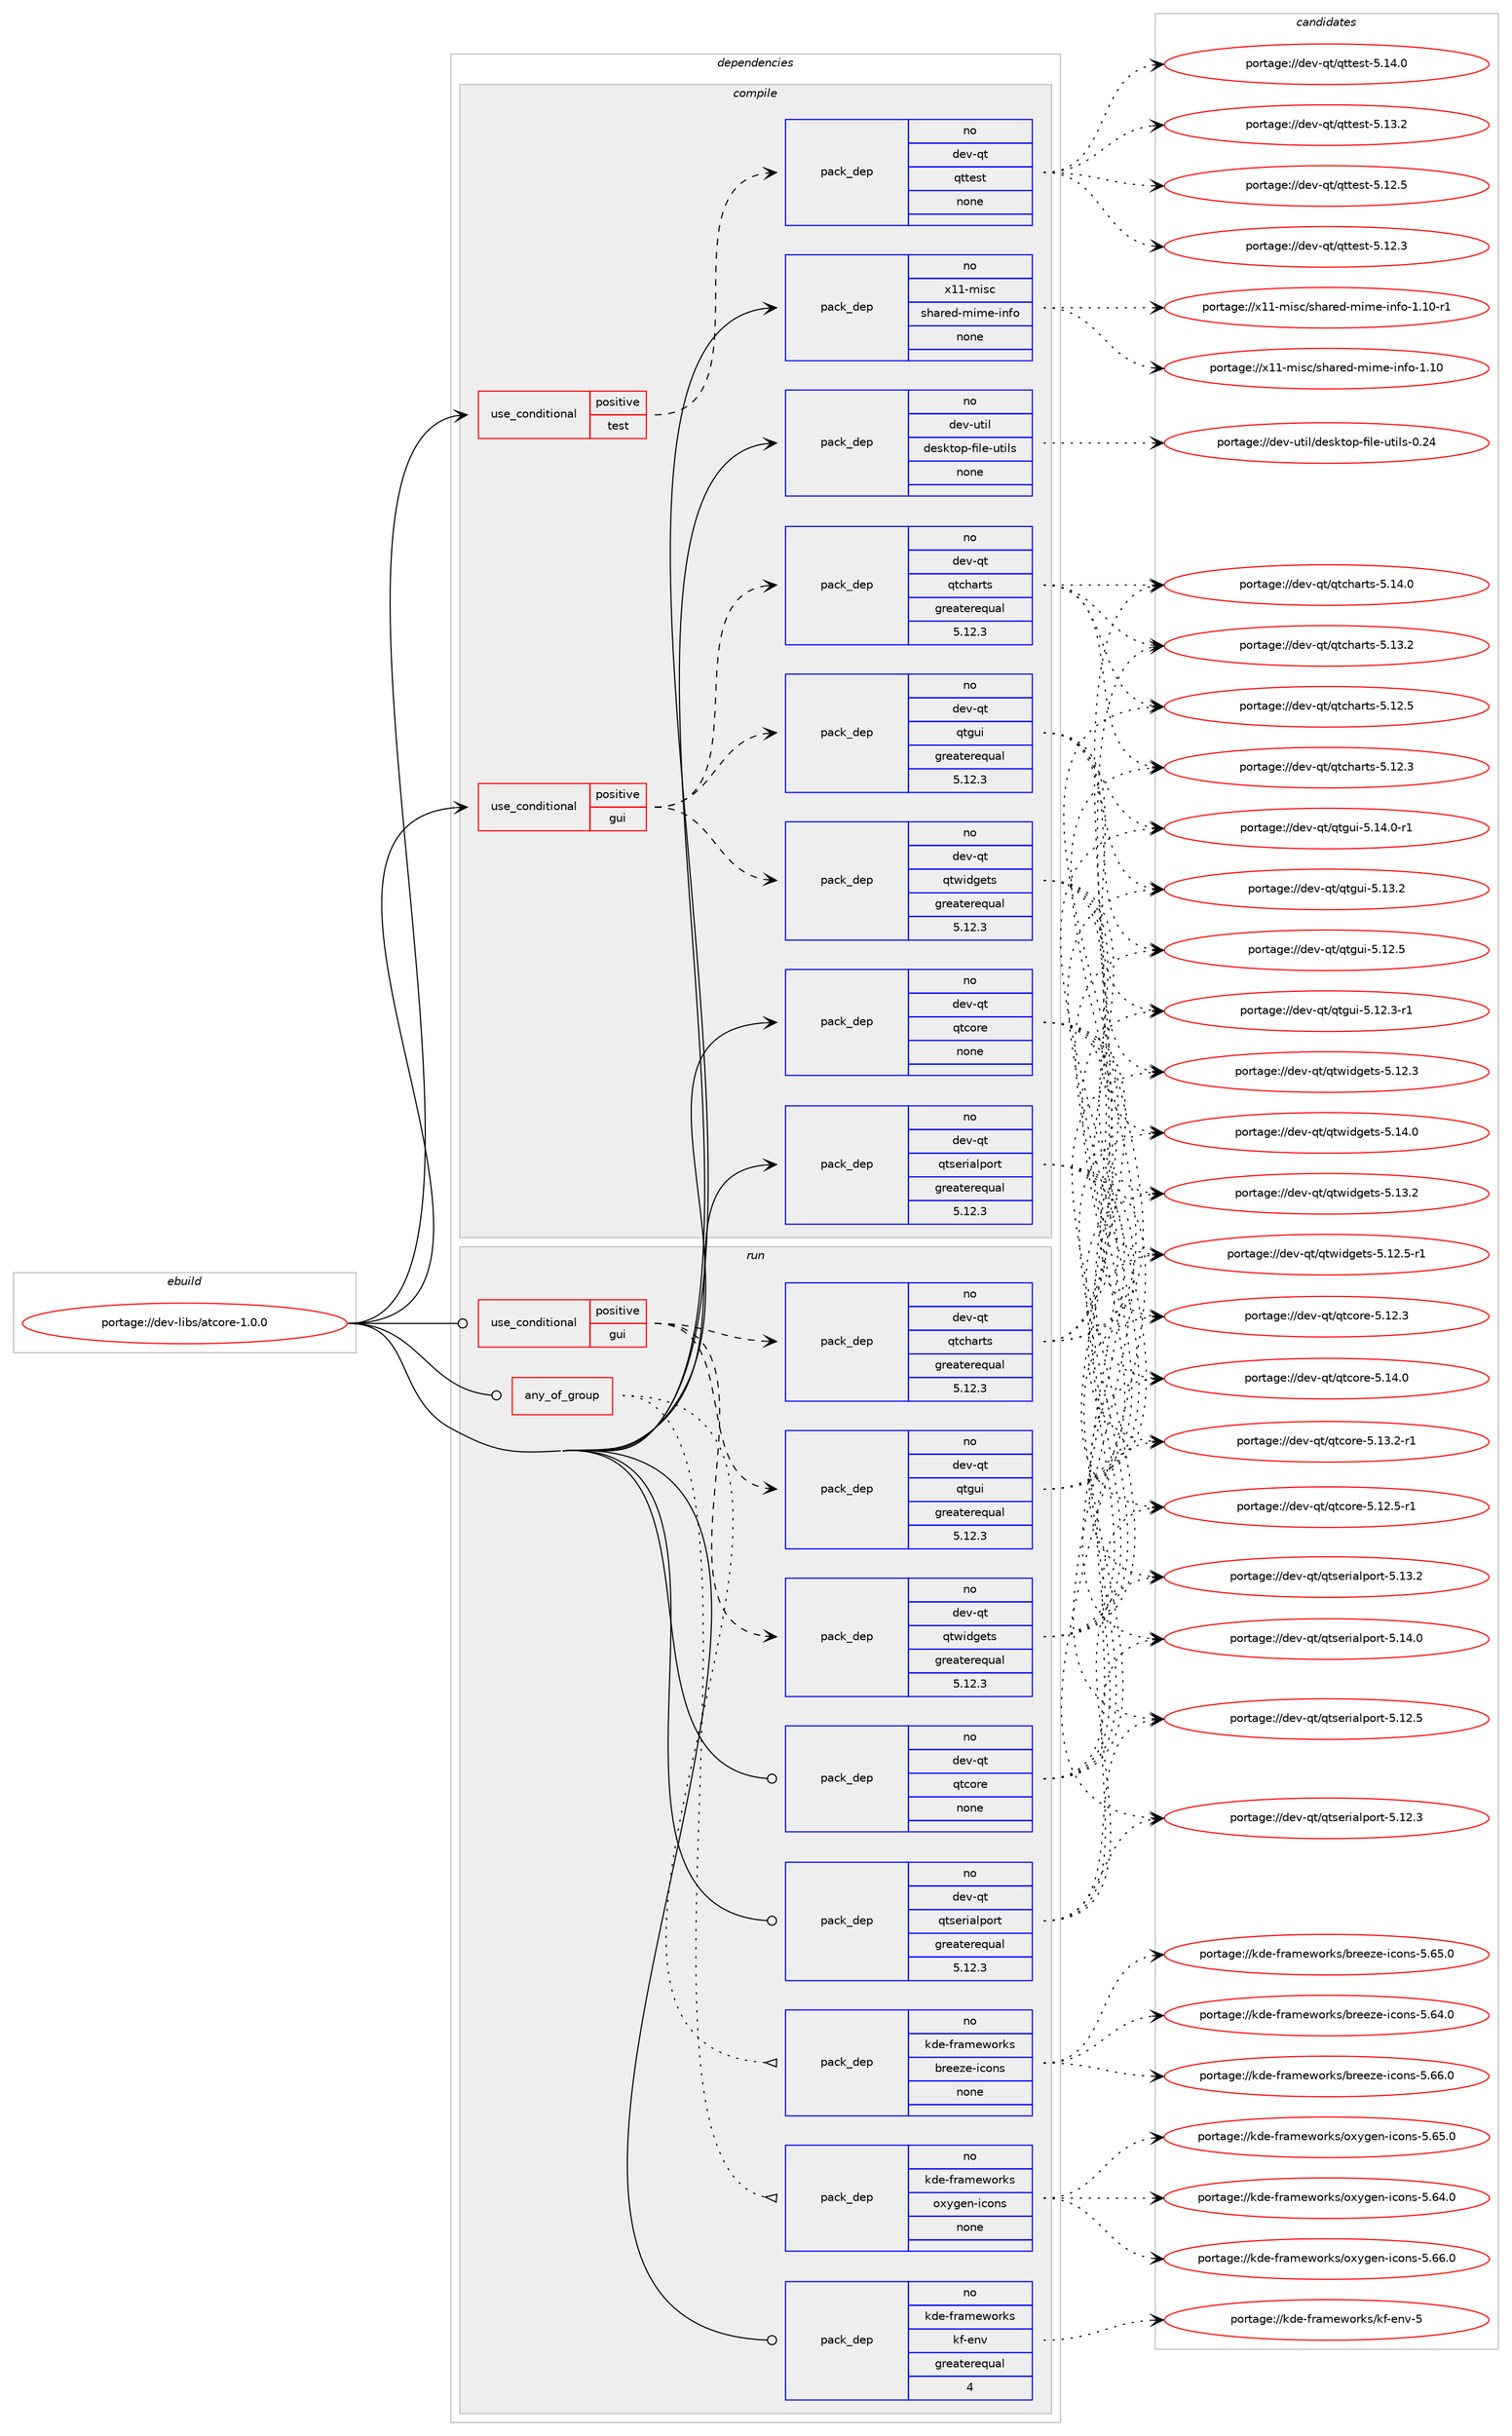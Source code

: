 digraph prolog {

# *************
# Graph options
# *************

newrank=true;
concentrate=true;
compound=true;
graph [rankdir=LR,fontname=Helvetica,fontsize=10,ranksep=1.5];#, ranksep=2.5, nodesep=0.2];
edge  [arrowhead=vee];
node  [fontname=Helvetica,fontsize=10];

# **********
# The ebuild
# **********

subgraph cluster_leftcol {
color=gray;
rank=same;
label=<<i>ebuild</i>>;
id [label="portage://dev-libs/atcore-1.0.0", color=red, width=4, href="../dev-libs/atcore-1.0.0.svg"];
}

# ****************
# The dependencies
# ****************

subgraph cluster_midcol {
color=gray;
label=<<i>dependencies</i>>;
subgraph cluster_compile {
fillcolor="#eeeeee";
style=filled;
label=<<i>compile</i>>;
subgraph cond126297 {
dependency516386 [label=<<TABLE BORDER="0" CELLBORDER="1" CELLSPACING="0" CELLPADDING="4"><TR><TD ROWSPAN="3" CELLPADDING="10">use_conditional</TD></TR><TR><TD>positive</TD></TR><TR><TD>gui</TD></TR></TABLE>>, shape=none, color=red];
subgraph pack384712 {
dependency516387 [label=<<TABLE BORDER="0" CELLBORDER="1" CELLSPACING="0" CELLPADDING="4" WIDTH="220"><TR><TD ROWSPAN="6" CELLPADDING="30">pack_dep</TD></TR><TR><TD WIDTH="110">no</TD></TR><TR><TD>dev-qt</TD></TR><TR><TD>qtcharts</TD></TR><TR><TD>greaterequal</TD></TR><TR><TD>5.12.3</TD></TR></TABLE>>, shape=none, color=blue];
}
dependency516386:e -> dependency516387:w [weight=20,style="dashed",arrowhead="vee"];
subgraph pack384713 {
dependency516388 [label=<<TABLE BORDER="0" CELLBORDER="1" CELLSPACING="0" CELLPADDING="4" WIDTH="220"><TR><TD ROWSPAN="6" CELLPADDING="30">pack_dep</TD></TR><TR><TD WIDTH="110">no</TD></TR><TR><TD>dev-qt</TD></TR><TR><TD>qtgui</TD></TR><TR><TD>greaterequal</TD></TR><TR><TD>5.12.3</TD></TR></TABLE>>, shape=none, color=blue];
}
dependency516386:e -> dependency516388:w [weight=20,style="dashed",arrowhead="vee"];
subgraph pack384714 {
dependency516389 [label=<<TABLE BORDER="0" CELLBORDER="1" CELLSPACING="0" CELLPADDING="4" WIDTH="220"><TR><TD ROWSPAN="6" CELLPADDING="30">pack_dep</TD></TR><TR><TD WIDTH="110">no</TD></TR><TR><TD>dev-qt</TD></TR><TR><TD>qtwidgets</TD></TR><TR><TD>greaterequal</TD></TR><TR><TD>5.12.3</TD></TR></TABLE>>, shape=none, color=blue];
}
dependency516386:e -> dependency516389:w [weight=20,style="dashed",arrowhead="vee"];
}
id:e -> dependency516386:w [weight=20,style="solid",arrowhead="vee"];
subgraph cond126298 {
dependency516390 [label=<<TABLE BORDER="0" CELLBORDER="1" CELLSPACING="0" CELLPADDING="4"><TR><TD ROWSPAN="3" CELLPADDING="10">use_conditional</TD></TR><TR><TD>positive</TD></TR><TR><TD>test</TD></TR></TABLE>>, shape=none, color=red];
subgraph pack384715 {
dependency516391 [label=<<TABLE BORDER="0" CELLBORDER="1" CELLSPACING="0" CELLPADDING="4" WIDTH="220"><TR><TD ROWSPAN="6" CELLPADDING="30">pack_dep</TD></TR><TR><TD WIDTH="110">no</TD></TR><TR><TD>dev-qt</TD></TR><TR><TD>qttest</TD></TR><TR><TD>none</TD></TR><TR><TD></TD></TR></TABLE>>, shape=none, color=blue];
}
dependency516390:e -> dependency516391:w [weight=20,style="dashed",arrowhead="vee"];
}
id:e -> dependency516390:w [weight=20,style="solid",arrowhead="vee"];
subgraph pack384716 {
dependency516392 [label=<<TABLE BORDER="0" CELLBORDER="1" CELLSPACING="0" CELLPADDING="4" WIDTH="220"><TR><TD ROWSPAN="6" CELLPADDING="30">pack_dep</TD></TR><TR><TD WIDTH="110">no</TD></TR><TR><TD>dev-qt</TD></TR><TR><TD>qtcore</TD></TR><TR><TD>none</TD></TR><TR><TD></TD></TR></TABLE>>, shape=none, color=blue];
}
id:e -> dependency516392:w [weight=20,style="solid",arrowhead="vee"];
subgraph pack384717 {
dependency516393 [label=<<TABLE BORDER="0" CELLBORDER="1" CELLSPACING="0" CELLPADDING="4" WIDTH="220"><TR><TD ROWSPAN="6" CELLPADDING="30">pack_dep</TD></TR><TR><TD WIDTH="110">no</TD></TR><TR><TD>dev-qt</TD></TR><TR><TD>qtserialport</TD></TR><TR><TD>greaterequal</TD></TR><TR><TD>5.12.3</TD></TR></TABLE>>, shape=none, color=blue];
}
id:e -> dependency516393:w [weight=20,style="solid",arrowhead="vee"];
subgraph pack384718 {
dependency516394 [label=<<TABLE BORDER="0" CELLBORDER="1" CELLSPACING="0" CELLPADDING="4" WIDTH="220"><TR><TD ROWSPAN="6" CELLPADDING="30">pack_dep</TD></TR><TR><TD WIDTH="110">no</TD></TR><TR><TD>dev-util</TD></TR><TR><TD>desktop-file-utils</TD></TR><TR><TD>none</TD></TR><TR><TD></TD></TR></TABLE>>, shape=none, color=blue];
}
id:e -> dependency516394:w [weight=20,style="solid",arrowhead="vee"];
subgraph pack384719 {
dependency516395 [label=<<TABLE BORDER="0" CELLBORDER="1" CELLSPACING="0" CELLPADDING="4" WIDTH="220"><TR><TD ROWSPAN="6" CELLPADDING="30">pack_dep</TD></TR><TR><TD WIDTH="110">no</TD></TR><TR><TD>x11-misc</TD></TR><TR><TD>shared-mime-info</TD></TR><TR><TD>none</TD></TR><TR><TD></TD></TR></TABLE>>, shape=none, color=blue];
}
id:e -> dependency516395:w [weight=20,style="solid",arrowhead="vee"];
}
subgraph cluster_compileandrun {
fillcolor="#eeeeee";
style=filled;
label=<<i>compile and run</i>>;
}
subgraph cluster_run {
fillcolor="#eeeeee";
style=filled;
label=<<i>run</i>>;
subgraph any5140 {
dependency516396 [label=<<TABLE BORDER="0" CELLBORDER="1" CELLSPACING="0" CELLPADDING="4"><TR><TD CELLPADDING="10">any_of_group</TD></TR></TABLE>>, shape=none, color=red];subgraph pack384720 {
dependency516397 [label=<<TABLE BORDER="0" CELLBORDER="1" CELLSPACING="0" CELLPADDING="4" WIDTH="220"><TR><TD ROWSPAN="6" CELLPADDING="30">pack_dep</TD></TR><TR><TD WIDTH="110">no</TD></TR><TR><TD>kde-frameworks</TD></TR><TR><TD>breeze-icons</TD></TR><TR><TD>none</TD></TR><TR><TD></TD></TR></TABLE>>, shape=none, color=blue];
}
dependency516396:e -> dependency516397:w [weight=20,style="dotted",arrowhead="oinv"];
subgraph pack384721 {
dependency516398 [label=<<TABLE BORDER="0" CELLBORDER="1" CELLSPACING="0" CELLPADDING="4" WIDTH="220"><TR><TD ROWSPAN="6" CELLPADDING="30">pack_dep</TD></TR><TR><TD WIDTH="110">no</TD></TR><TR><TD>kde-frameworks</TD></TR><TR><TD>oxygen-icons</TD></TR><TR><TD>none</TD></TR><TR><TD></TD></TR></TABLE>>, shape=none, color=blue];
}
dependency516396:e -> dependency516398:w [weight=20,style="dotted",arrowhead="oinv"];
}
id:e -> dependency516396:w [weight=20,style="solid",arrowhead="odot"];
subgraph cond126299 {
dependency516399 [label=<<TABLE BORDER="0" CELLBORDER="1" CELLSPACING="0" CELLPADDING="4"><TR><TD ROWSPAN="3" CELLPADDING="10">use_conditional</TD></TR><TR><TD>positive</TD></TR><TR><TD>gui</TD></TR></TABLE>>, shape=none, color=red];
subgraph pack384722 {
dependency516400 [label=<<TABLE BORDER="0" CELLBORDER="1" CELLSPACING="0" CELLPADDING="4" WIDTH="220"><TR><TD ROWSPAN="6" CELLPADDING="30">pack_dep</TD></TR><TR><TD WIDTH="110">no</TD></TR><TR><TD>dev-qt</TD></TR><TR><TD>qtcharts</TD></TR><TR><TD>greaterequal</TD></TR><TR><TD>5.12.3</TD></TR></TABLE>>, shape=none, color=blue];
}
dependency516399:e -> dependency516400:w [weight=20,style="dashed",arrowhead="vee"];
subgraph pack384723 {
dependency516401 [label=<<TABLE BORDER="0" CELLBORDER="1" CELLSPACING="0" CELLPADDING="4" WIDTH="220"><TR><TD ROWSPAN="6" CELLPADDING="30">pack_dep</TD></TR><TR><TD WIDTH="110">no</TD></TR><TR><TD>dev-qt</TD></TR><TR><TD>qtgui</TD></TR><TR><TD>greaterequal</TD></TR><TR><TD>5.12.3</TD></TR></TABLE>>, shape=none, color=blue];
}
dependency516399:e -> dependency516401:w [weight=20,style="dashed",arrowhead="vee"];
subgraph pack384724 {
dependency516402 [label=<<TABLE BORDER="0" CELLBORDER="1" CELLSPACING="0" CELLPADDING="4" WIDTH="220"><TR><TD ROWSPAN="6" CELLPADDING="30">pack_dep</TD></TR><TR><TD WIDTH="110">no</TD></TR><TR><TD>dev-qt</TD></TR><TR><TD>qtwidgets</TD></TR><TR><TD>greaterequal</TD></TR><TR><TD>5.12.3</TD></TR></TABLE>>, shape=none, color=blue];
}
dependency516399:e -> dependency516402:w [weight=20,style="dashed",arrowhead="vee"];
}
id:e -> dependency516399:w [weight=20,style="solid",arrowhead="odot"];
subgraph pack384725 {
dependency516403 [label=<<TABLE BORDER="0" CELLBORDER="1" CELLSPACING="0" CELLPADDING="4" WIDTH="220"><TR><TD ROWSPAN="6" CELLPADDING="30">pack_dep</TD></TR><TR><TD WIDTH="110">no</TD></TR><TR><TD>dev-qt</TD></TR><TR><TD>qtcore</TD></TR><TR><TD>none</TD></TR><TR><TD></TD></TR></TABLE>>, shape=none, color=blue];
}
id:e -> dependency516403:w [weight=20,style="solid",arrowhead="odot"];
subgraph pack384726 {
dependency516404 [label=<<TABLE BORDER="0" CELLBORDER="1" CELLSPACING="0" CELLPADDING="4" WIDTH="220"><TR><TD ROWSPAN="6" CELLPADDING="30">pack_dep</TD></TR><TR><TD WIDTH="110">no</TD></TR><TR><TD>dev-qt</TD></TR><TR><TD>qtserialport</TD></TR><TR><TD>greaterequal</TD></TR><TR><TD>5.12.3</TD></TR></TABLE>>, shape=none, color=blue];
}
id:e -> dependency516404:w [weight=20,style="solid",arrowhead="odot"];
subgraph pack384727 {
dependency516405 [label=<<TABLE BORDER="0" CELLBORDER="1" CELLSPACING="0" CELLPADDING="4" WIDTH="220"><TR><TD ROWSPAN="6" CELLPADDING="30">pack_dep</TD></TR><TR><TD WIDTH="110">no</TD></TR><TR><TD>kde-frameworks</TD></TR><TR><TD>kf-env</TD></TR><TR><TD>greaterequal</TD></TR><TR><TD>4</TD></TR></TABLE>>, shape=none, color=blue];
}
id:e -> dependency516405:w [weight=20,style="solid",arrowhead="odot"];
}
}

# **************
# The candidates
# **************

subgraph cluster_choices {
rank=same;
color=gray;
label=<<i>candidates</i>>;

subgraph choice384712 {
color=black;
nodesep=1;
choice1001011184511311647113116991049711411611545534649524648 [label="portage://dev-qt/qtcharts-5.14.0", color=red, width=4,href="../dev-qt/qtcharts-5.14.0.svg"];
choice1001011184511311647113116991049711411611545534649514650 [label="portage://dev-qt/qtcharts-5.13.2", color=red, width=4,href="../dev-qt/qtcharts-5.13.2.svg"];
choice1001011184511311647113116991049711411611545534649504653 [label="portage://dev-qt/qtcharts-5.12.5", color=red, width=4,href="../dev-qt/qtcharts-5.12.5.svg"];
choice1001011184511311647113116991049711411611545534649504651 [label="portage://dev-qt/qtcharts-5.12.3", color=red, width=4,href="../dev-qt/qtcharts-5.12.3.svg"];
dependency516387:e -> choice1001011184511311647113116991049711411611545534649524648:w [style=dotted,weight="100"];
dependency516387:e -> choice1001011184511311647113116991049711411611545534649514650:w [style=dotted,weight="100"];
dependency516387:e -> choice1001011184511311647113116991049711411611545534649504653:w [style=dotted,weight="100"];
dependency516387:e -> choice1001011184511311647113116991049711411611545534649504651:w [style=dotted,weight="100"];
}
subgraph choice384713 {
color=black;
nodesep=1;
choice1001011184511311647113116103117105455346495246484511449 [label="portage://dev-qt/qtgui-5.14.0-r1", color=red, width=4,href="../dev-qt/qtgui-5.14.0-r1.svg"];
choice100101118451131164711311610311710545534649514650 [label="portage://dev-qt/qtgui-5.13.2", color=red, width=4,href="../dev-qt/qtgui-5.13.2.svg"];
choice100101118451131164711311610311710545534649504653 [label="portage://dev-qt/qtgui-5.12.5", color=red, width=4,href="../dev-qt/qtgui-5.12.5.svg"];
choice1001011184511311647113116103117105455346495046514511449 [label="portage://dev-qt/qtgui-5.12.3-r1", color=red, width=4,href="../dev-qt/qtgui-5.12.3-r1.svg"];
dependency516388:e -> choice1001011184511311647113116103117105455346495246484511449:w [style=dotted,weight="100"];
dependency516388:e -> choice100101118451131164711311610311710545534649514650:w [style=dotted,weight="100"];
dependency516388:e -> choice100101118451131164711311610311710545534649504653:w [style=dotted,weight="100"];
dependency516388:e -> choice1001011184511311647113116103117105455346495046514511449:w [style=dotted,weight="100"];
}
subgraph choice384714 {
color=black;
nodesep=1;
choice100101118451131164711311611910510010310111611545534649524648 [label="portage://dev-qt/qtwidgets-5.14.0", color=red, width=4,href="../dev-qt/qtwidgets-5.14.0.svg"];
choice100101118451131164711311611910510010310111611545534649514650 [label="portage://dev-qt/qtwidgets-5.13.2", color=red, width=4,href="../dev-qt/qtwidgets-5.13.2.svg"];
choice1001011184511311647113116119105100103101116115455346495046534511449 [label="portage://dev-qt/qtwidgets-5.12.5-r1", color=red, width=4,href="../dev-qt/qtwidgets-5.12.5-r1.svg"];
choice100101118451131164711311611910510010310111611545534649504651 [label="portage://dev-qt/qtwidgets-5.12.3", color=red, width=4,href="../dev-qt/qtwidgets-5.12.3.svg"];
dependency516389:e -> choice100101118451131164711311611910510010310111611545534649524648:w [style=dotted,weight="100"];
dependency516389:e -> choice100101118451131164711311611910510010310111611545534649514650:w [style=dotted,weight="100"];
dependency516389:e -> choice1001011184511311647113116119105100103101116115455346495046534511449:w [style=dotted,weight="100"];
dependency516389:e -> choice100101118451131164711311611910510010310111611545534649504651:w [style=dotted,weight="100"];
}
subgraph choice384715 {
color=black;
nodesep=1;
choice100101118451131164711311611610111511645534649524648 [label="portage://dev-qt/qttest-5.14.0", color=red, width=4,href="../dev-qt/qttest-5.14.0.svg"];
choice100101118451131164711311611610111511645534649514650 [label="portage://dev-qt/qttest-5.13.2", color=red, width=4,href="../dev-qt/qttest-5.13.2.svg"];
choice100101118451131164711311611610111511645534649504653 [label="portage://dev-qt/qttest-5.12.5", color=red, width=4,href="../dev-qt/qttest-5.12.5.svg"];
choice100101118451131164711311611610111511645534649504651 [label="portage://dev-qt/qttest-5.12.3", color=red, width=4,href="../dev-qt/qttest-5.12.3.svg"];
dependency516391:e -> choice100101118451131164711311611610111511645534649524648:w [style=dotted,weight="100"];
dependency516391:e -> choice100101118451131164711311611610111511645534649514650:w [style=dotted,weight="100"];
dependency516391:e -> choice100101118451131164711311611610111511645534649504653:w [style=dotted,weight="100"];
dependency516391:e -> choice100101118451131164711311611610111511645534649504651:w [style=dotted,weight="100"];
}
subgraph choice384716 {
color=black;
nodesep=1;
choice10010111845113116471131169911111410145534649524648 [label="portage://dev-qt/qtcore-5.14.0", color=red, width=4,href="../dev-qt/qtcore-5.14.0.svg"];
choice100101118451131164711311699111114101455346495146504511449 [label="portage://dev-qt/qtcore-5.13.2-r1", color=red, width=4,href="../dev-qt/qtcore-5.13.2-r1.svg"];
choice100101118451131164711311699111114101455346495046534511449 [label="portage://dev-qt/qtcore-5.12.5-r1", color=red, width=4,href="../dev-qt/qtcore-5.12.5-r1.svg"];
choice10010111845113116471131169911111410145534649504651 [label="portage://dev-qt/qtcore-5.12.3", color=red, width=4,href="../dev-qt/qtcore-5.12.3.svg"];
dependency516392:e -> choice10010111845113116471131169911111410145534649524648:w [style=dotted,weight="100"];
dependency516392:e -> choice100101118451131164711311699111114101455346495146504511449:w [style=dotted,weight="100"];
dependency516392:e -> choice100101118451131164711311699111114101455346495046534511449:w [style=dotted,weight="100"];
dependency516392:e -> choice10010111845113116471131169911111410145534649504651:w [style=dotted,weight="100"];
}
subgraph choice384717 {
color=black;
nodesep=1;
choice10010111845113116471131161151011141059710811211111411645534649524648 [label="portage://dev-qt/qtserialport-5.14.0", color=red, width=4,href="../dev-qt/qtserialport-5.14.0.svg"];
choice10010111845113116471131161151011141059710811211111411645534649514650 [label="portage://dev-qt/qtserialport-5.13.2", color=red, width=4,href="../dev-qt/qtserialport-5.13.2.svg"];
choice10010111845113116471131161151011141059710811211111411645534649504653 [label="portage://dev-qt/qtserialport-5.12.5", color=red, width=4,href="../dev-qt/qtserialport-5.12.5.svg"];
choice10010111845113116471131161151011141059710811211111411645534649504651 [label="portage://dev-qt/qtserialport-5.12.3", color=red, width=4,href="../dev-qt/qtserialport-5.12.3.svg"];
dependency516393:e -> choice10010111845113116471131161151011141059710811211111411645534649524648:w [style=dotted,weight="100"];
dependency516393:e -> choice10010111845113116471131161151011141059710811211111411645534649514650:w [style=dotted,weight="100"];
dependency516393:e -> choice10010111845113116471131161151011141059710811211111411645534649504653:w [style=dotted,weight="100"];
dependency516393:e -> choice10010111845113116471131161151011141059710811211111411645534649504651:w [style=dotted,weight="100"];
}
subgraph choice384718 {
color=black;
nodesep=1;
choice100101118451171161051084710010111510711611111245102105108101451171161051081154548465052 [label="portage://dev-util/desktop-file-utils-0.24", color=red, width=4,href="../dev-util/desktop-file-utils-0.24.svg"];
dependency516394:e -> choice100101118451171161051084710010111510711611111245102105108101451171161051081154548465052:w [style=dotted,weight="100"];
}
subgraph choice384719 {
color=black;
nodesep=1;
choice120494945109105115994711510497114101100451091051091014510511010211145494649484511449 [label="portage://x11-misc/shared-mime-info-1.10-r1", color=red, width=4,href="../x11-misc/shared-mime-info-1.10-r1.svg"];
choice12049494510910511599471151049711410110045109105109101451051101021114549464948 [label="portage://x11-misc/shared-mime-info-1.10", color=red, width=4,href="../x11-misc/shared-mime-info-1.10.svg"];
dependency516395:e -> choice120494945109105115994711510497114101100451091051091014510511010211145494649484511449:w [style=dotted,weight="100"];
dependency516395:e -> choice12049494510910511599471151049711410110045109105109101451051101021114549464948:w [style=dotted,weight="100"];
}
subgraph choice384720 {
color=black;
nodesep=1;
choice10710010145102114971091011191111141071154798114101101122101451059911111011545534654544648 [label="portage://kde-frameworks/breeze-icons-5.66.0", color=red, width=4,href="../kde-frameworks/breeze-icons-5.66.0.svg"];
choice10710010145102114971091011191111141071154798114101101122101451059911111011545534654534648 [label="portage://kde-frameworks/breeze-icons-5.65.0", color=red, width=4,href="../kde-frameworks/breeze-icons-5.65.0.svg"];
choice10710010145102114971091011191111141071154798114101101122101451059911111011545534654524648 [label="portage://kde-frameworks/breeze-icons-5.64.0", color=red, width=4,href="../kde-frameworks/breeze-icons-5.64.0.svg"];
dependency516397:e -> choice10710010145102114971091011191111141071154798114101101122101451059911111011545534654544648:w [style=dotted,weight="100"];
dependency516397:e -> choice10710010145102114971091011191111141071154798114101101122101451059911111011545534654534648:w [style=dotted,weight="100"];
dependency516397:e -> choice10710010145102114971091011191111141071154798114101101122101451059911111011545534654524648:w [style=dotted,weight="100"];
}
subgraph choice384721 {
color=black;
nodesep=1;
choice107100101451021149710910111911111410711547111120121103101110451059911111011545534654544648 [label="portage://kde-frameworks/oxygen-icons-5.66.0", color=red, width=4,href="../kde-frameworks/oxygen-icons-5.66.0.svg"];
choice107100101451021149710910111911111410711547111120121103101110451059911111011545534654534648 [label="portage://kde-frameworks/oxygen-icons-5.65.0", color=red, width=4,href="../kde-frameworks/oxygen-icons-5.65.0.svg"];
choice107100101451021149710910111911111410711547111120121103101110451059911111011545534654524648 [label="portage://kde-frameworks/oxygen-icons-5.64.0", color=red, width=4,href="../kde-frameworks/oxygen-icons-5.64.0.svg"];
dependency516398:e -> choice107100101451021149710910111911111410711547111120121103101110451059911111011545534654544648:w [style=dotted,weight="100"];
dependency516398:e -> choice107100101451021149710910111911111410711547111120121103101110451059911111011545534654534648:w [style=dotted,weight="100"];
dependency516398:e -> choice107100101451021149710910111911111410711547111120121103101110451059911111011545534654524648:w [style=dotted,weight="100"];
}
subgraph choice384722 {
color=black;
nodesep=1;
choice1001011184511311647113116991049711411611545534649524648 [label="portage://dev-qt/qtcharts-5.14.0", color=red, width=4,href="../dev-qt/qtcharts-5.14.0.svg"];
choice1001011184511311647113116991049711411611545534649514650 [label="portage://dev-qt/qtcharts-5.13.2", color=red, width=4,href="../dev-qt/qtcharts-5.13.2.svg"];
choice1001011184511311647113116991049711411611545534649504653 [label="portage://dev-qt/qtcharts-5.12.5", color=red, width=4,href="../dev-qt/qtcharts-5.12.5.svg"];
choice1001011184511311647113116991049711411611545534649504651 [label="portage://dev-qt/qtcharts-5.12.3", color=red, width=4,href="../dev-qt/qtcharts-5.12.3.svg"];
dependency516400:e -> choice1001011184511311647113116991049711411611545534649524648:w [style=dotted,weight="100"];
dependency516400:e -> choice1001011184511311647113116991049711411611545534649514650:w [style=dotted,weight="100"];
dependency516400:e -> choice1001011184511311647113116991049711411611545534649504653:w [style=dotted,weight="100"];
dependency516400:e -> choice1001011184511311647113116991049711411611545534649504651:w [style=dotted,weight="100"];
}
subgraph choice384723 {
color=black;
nodesep=1;
choice1001011184511311647113116103117105455346495246484511449 [label="portage://dev-qt/qtgui-5.14.0-r1", color=red, width=4,href="../dev-qt/qtgui-5.14.0-r1.svg"];
choice100101118451131164711311610311710545534649514650 [label="portage://dev-qt/qtgui-5.13.2", color=red, width=4,href="../dev-qt/qtgui-5.13.2.svg"];
choice100101118451131164711311610311710545534649504653 [label="portage://dev-qt/qtgui-5.12.5", color=red, width=4,href="../dev-qt/qtgui-5.12.5.svg"];
choice1001011184511311647113116103117105455346495046514511449 [label="portage://dev-qt/qtgui-5.12.3-r1", color=red, width=4,href="../dev-qt/qtgui-5.12.3-r1.svg"];
dependency516401:e -> choice1001011184511311647113116103117105455346495246484511449:w [style=dotted,weight="100"];
dependency516401:e -> choice100101118451131164711311610311710545534649514650:w [style=dotted,weight="100"];
dependency516401:e -> choice100101118451131164711311610311710545534649504653:w [style=dotted,weight="100"];
dependency516401:e -> choice1001011184511311647113116103117105455346495046514511449:w [style=dotted,weight="100"];
}
subgraph choice384724 {
color=black;
nodesep=1;
choice100101118451131164711311611910510010310111611545534649524648 [label="portage://dev-qt/qtwidgets-5.14.0", color=red, width=4,href="../dev-qt/qtwidgets-5.14.0.svg"];
choice100101118451131164711311611910510010310111611545534649514650 [label="portage://dev-qt/qtwidgets-5.13.2", color=red, width=4,href="../dev-qt/qtwidgets-5.13.2.svg"];
choice1001011184511311647113116119105100103101116115455346495046534511449 [label="portage://dev-qt/qtwidgets-5.12.5-r1", color=red, width=4,href="../dev-qt/qtwidgets-5.12.5-r1.svg"];
choice100101118451131164711311611910510010310111611545534649504651 [label="portage://dev-qt/qtwidgets-5.12.3", color=red, width=4,href="../dev-qt/qtwidgets-5.12.3.svg"];
dependency516402:e -> choice100101118451131164711311611910510010310111611545534649524648:w [style=dotted,weight="100"];
dependency516402:e -> choice100101118451131164711311611910510010310111611545534649514650:w [style=dotted,weight="100"];
dependency516402:e -> choice1001011184511311647113116119105100103101116115455346495046534511449:w [style=dotted,weight="100"];
dependency516402:e -> choice100101118451131164711311611910510010310111611545534649504651:w [style=dotted,weight="100"];
}
subgraph choice384725 {
color=black;
nodesep=1;
choice10010111845113116471131169911111410145534649524648 [label="portage://dev-qt/qtcore-5.14.0", color=red, width=4,href="../dev-qt/qtcore-5.14.0.svg"];
choice100101118451131164711311699111114101455346495146504511449 [label="portage://dev-qt/qtcore-5.13.2-r1", color=red, width=4,href="../dev-qt/qtcore-5.13.2-r1.svg"];
choice100101118451131164711311699111114101455346495046534511449 [label="portage://dev-qt/qtcore-5.12.5-r1", color=red, width=4,href="../dev-qt/qtcore-5.12.5-r1.svg"];
choice10010111845113116471131169911111410145534649504651 [label="portage://dev-qt/qtcore-5.12.3", color=red, width=4,href="../dev-qt/qtcore-5.12.3.svg"];
dependency516403:e -> choice10010111845113116471131169911111410145534649524648:w [style=dotted,weight="100"];
dependency516403:e -> choice100101118451131164711311699111114101455346495146504511449:w [style=dotted,weight="100"];
dependency516403:e -> choice100101118451131164711311699111114101455346495046534511449:w [style=dotted,weight="100"];
dependency516403:e -> choice10010111845113116471131169911111410145534649504651:w [style=dotted,weight="100"];
}
subgraph choice384726 {
color=black;
nodesep=1;
choice10010111845113116471131161151011141059710811211111411645534649524648 [label="portage://dev-qt/qtserialport-5.14.0", color=red, width=4,href="../dev-qt/qtserialport-5.14.0.svg"];
choice10010111845113116471131161151011141059710811211111411645534649514650 [label="portage://dev-qt/qtserialport-5.13.2", color=red, width=4,href="../dev-qt/qtserialport-5.13.2.svg"];
choice10010111845113116471131161151011141059710811211111411645534649504653 [label="portage://dev-qt/qtserialport-5.12.5", color=red, width=4,href="../dev-qt/qtserialport-5.12.5.svg"];
choice10010111845113116471131161151011141059710811211111411645534649504651 [label="portage://dev-qt/qtserialport-5.12.3", color=red, width=4,href="../dev-qt/qtserialport-5.12.3.svg"];
dependency516404:e -> choice10010111845113116471131161151011141059710811211111411645534649524648:w [style=dotted,weight="100"];
dependency516404:e -> choice10010111845113116471131161151011141059710811211111411645534649514650:w [style=dotted,weight="100"];
dependency516404:e -> choice10010111845113116471131161151011141059710811211111411645534649504653:w [style=dotted,weight="100"];
dependency516404:e -> choice10010111845113116471131161151011141059710811211111411645534649504651:w [style=dotted,weight="100"];
}
subgraph choice384727 {
color=black;
nodesep=1;
choice107100101451021149710910111911111410711547107102451011101184553 [label="portage://kde-frameworks/kf-env-5", color=red, width=4,href="../kde-frameworks/kf-env-5.svg"];
dependency516405:e -> choice107100101451021149710910111911111410711547107102451011101184553:w [style=dotted,weight="100"];
}
}

}
